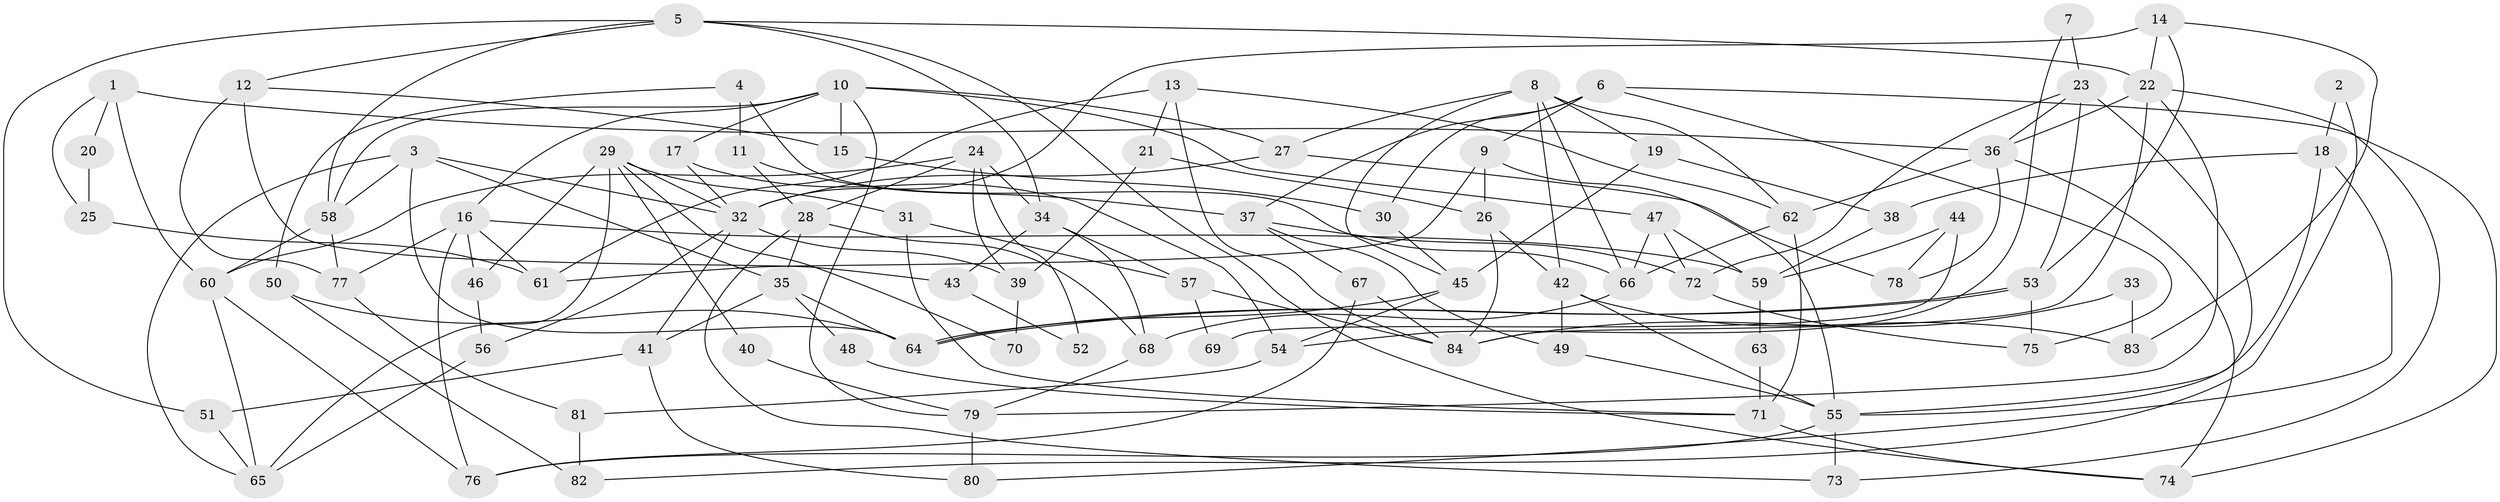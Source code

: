 // Generated by graph-tools (version 1.1) at 2025/36/03/09/25 02:36:07]
// undirected, 84 vertices, 168 edges
graph export_dot {
graph [start="1"]
  node [color=gray90,style=filled];
  1;
  2;
  3;
  4;
  5;
  6;
  7;
  8;
  9;
  10;
  11;
  12;
  13;
  14;
  15;
  16;
  17;
  18;
  19;
  20;
  21;
  22;
  23;
  24;
  25;
  26;
  27;
  28;
  29;
  30;
  31;
  32;
  33;
  34;
  35;
  36;
  37;
  38;
  39;
  40;
  41;
  42;
  43;
  44;
  45;
  46;
  47;
  48;
  49;
  50;
  51;
  52;
  53;
  54;
  55;
  56;
  57;
  58;
  59;
  60;
  61;
  62;
  63;
  64;
  65;
  66;
  67;
  68;
  69;
  70;
  71;
  72;
  73;
  74;
  75;
  76;
  77;
  78;
  79;
  80;
  81;
  82;
  83;
  84;
  1 -- 36;
  1 -- 60;
  1 -- 20;
  1 -- 25;
  2 -- 82;
  2 -- 18;
  3 -- 65;
  3 -- 32;
  3 -- 35;
  3 -- 58;
  3 -- 64;
  4 -- 11;
  4 -- 66;
  4 -- 50;
  5 -- 58;
  5 -- 34;
  5 -- 12;
  5 -- 22;
  5 -- 51;
  5 -- 74;
  6 -- 30;
  6 -- 74;
  6 -- 9;
  6 -- 37;
  6 -- 75;
  7 -- 23;
  7 -- 54;
  8 -- 42;
  8 -- 27;
  8 -- 19;
  8 -- 45;
  8 -- 62;
  8 -- 66;
  9 -- 61;
  9 -- 26;
  9 -- 55;
  10 -- 58;
  10 -- 47;
  10 -- 15;
  10 -- 16;
  10 -- 17;
  10 -- 27;
  10 -- 79;
  11 -- 28;
  11 -- 37;
  12 -- 77;
  12 -- 15;
  12 -- 43;
  13 -- 84;
  13 -- 62;
  13 -- 21;
  13 -- 61;
  14 -- 22;
  14 -- 53;
  14 -- 32;
  14 -- 83;
  15 -- 30;
  16 -- 76;
  16 -- 46;
  16 -- 59;
  16 -- 61;
  16 -- 77;
  17 -- 32;
  17 -- 54;
  18 -- 55;
  18 -- 38;
  18 -- 80;
  19 -- 45;
  19 -- 38;
  20 -- 25;
  21 -- 39;
  21 -- 26;
  22 -- 73;
  22 -- 36;
  22 -- 79;
  22 -- 84;
  23 -- 36;
  23 -- 72;
  23 -- 53;
  23 -- 55;
  24 -- 34;
  24 -- 60;
  24 -- 28;
  24 -- 39;
  24 -- 52;
  25 -- 61;
  26 -- 42;
  26 -- 84;
  27 -- 32;
  27 -- 78;
  28 -- 35;
  28 -- 68;
  28 -- 73;
  29 -- 46;
  29 -- 32;
  29 -- 31;
  29 -- 40;
  29 -- 65;
  29 -- 70;
  30 -- 45;
  31 -- 71;
  31 -- 57;
  32 -- 41;
  32 -- 39;
  32 -- 56;
  33 -- 84;
  33 -- 83;
  34 -- 68;
  34 -- 57;
  34 -- 43;
  35 -- 64;
  35 -- 41;
  35 -- 48;
  36 -- 62;
  36 -- 74;
  36 -- 78;
  37 -- 49;
  37 -- 67;
  37 -- 72;
  38 -- 59;
  39 -- 70;
  40 -- 79;
  41 -- 80;
  41 -- 51;
  42 -- 55;
  42 -- 49;
  42 -- 83;
  43 -- 52;
  44 -- 78;
  44 -- 59;
  44 -- 69;
  45 -- 64;
  45 -- 54;
  46 -- 56;
  47 -- 66;
  47 -- 72;
  47 -- 59;
  48 -- 71;
  49 -- 55;
  50 -- 64;
  50 -- 82;
  51 -- 65;
  53 -- 64;
  53 -- 64;
  53 -- 75;
  54 -- 81;
  55 -- 73;
  55 -- 76;
  56 -- 65;
  57 -- 84;
  57 -- 69;
  58 -- 60;
  58 -- 77;
  59 -- 63;
  60 -- 76;
  60 -- 65;
  62 -- 66;
  62 -- 71;
  63 -- 71;
  66 -- 68;
  67 -- 84;
  67 -- 76;
  68 -- 79;
  71 -- 74;
  72 -- 75;
  77 -- 81;
  79 -- 80;
  81 -- 82;
}
